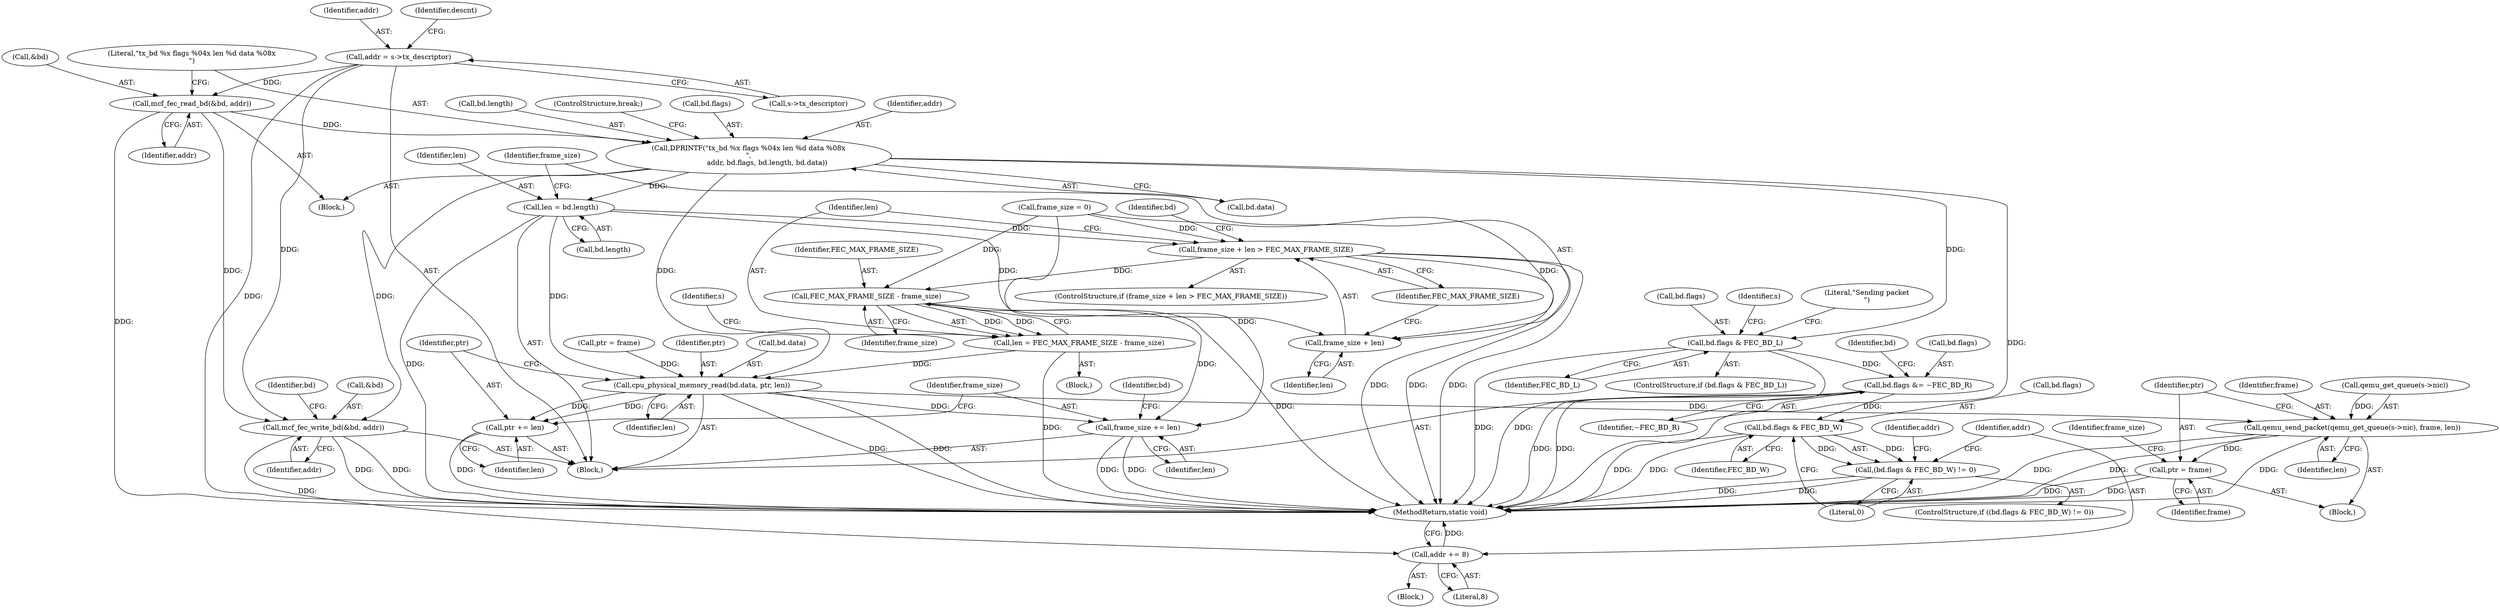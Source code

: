 digraph "0_qemu_070c4b92b8cd5390889716677a0b92444d6e087a@API" {
"1000138" [label="(Call,mcf_fec_read_bd(&bd, addr))"];
"1000127" [label="(Call,addr = s->tx_descriptor)"];
"1000142" [label="(Call,DPRINTF(\"tx_bd %x flags %04x len %d data %08x\n\",\n                 addr, bd.flags, bd.length, bd.data))"];
"1000155" [label="(Call,len = bd.length)"];
"1000161" [label="(Call,frame_size + len > FEC_MAX_FRAME_SIZE)"];
"1000169" [label="(Call,FEC_MAX_FRAME_SIZE - frame_size)"];
"1000167" [label="(Call,len = FEC_MAX_FRAME_SIZE - frame_size)"];
"1000177" [label="(Call,cpu_physical_memory_read(bd.data, ptr, len))"];
"1000183" [label="(Call,ptr += len)"];
"1000186" [label="(Call,frame_size += len)"];
"1000198" [label="(Call,qemu_send_packet(qemu_get_queue(s->nic), frame, len))"];
"1000205" [label="(Call,ptr = frame)"];
"1000162" [label="(Call,frame_size + len)"];
"1000190" [label="(Call,bd.flags & FEC_BD_L)"];
"1000221" [label="(Call,bd.flags &= ~FEC_BD_R)"];
"1000232" [label="(Call,bd.flags & FEC_BD_W)"];
"1000231" [label="(Call,(bd.flags & FEC_BD_W) != 0)"];
"1000226" [label="(Call,mcf_fec_write_bd(&bd, addr))"];
"1000246" [label="(Call,addr += 8)"];
"1000204" [label="(Identifier,len)"];
"1000197" [label="(Literal,\"Sending packet\n\")"];
"1000161" [label="(Call,frame_size + len > FEC_MAX_FRAME_SIZE)"];
"1000164" [label="(Identifier,len)"];
"1000225" [label="(Identifier,~FEC_BD_R)"];
"1000227" [label="(Call,&bd)"];
"1000138" [label="(Call,mcf_fec_read_bd(&bd, addr))"];
"1000170" [label="(Identifier,FEC_MAX_FRAME_SIZE)"];
"1000165" [label="(Identifier,FEC_MAX_FRAME_SIZE)"];
"1000160" [label="(ControlStructure,if (frame_size + len > FEC_MAX_FRAME_SIZE))"];
"1000191" [label="(Call,bd.flags)"];
"1000229" [label="(Identifier,addr)"];
"1000155" [label="(Call,len = bd.length)"];
"1000183" [label="(Call,ptr += len)"];
"1000203" [label="(Identifier,frame)"];
"1000141" [label="(Identifier,addr)"];
"1000137" [label="(Block,)"];
"1000195" [label="(Block,)"];
"1000163" [label="(Identifier,frame_size)"];
"1000234" [label="(Identifier,bd)"];
"1000182" [label="(Identifier,len)"];
"1000194" [label="(Identifier,FEC_BD_L)"];
"1000218" [label="(Identifier,s)"];
"1000245" [label="(Block,)"];
"1000156" [label="(Identifier,len)"];
"1000177" [label="(Call,cpu_physical_memory_read(bd.data, ptr, len))"];
"1000157" [label="(Call,bd.length)"];
"1000198" [label="(Call,qemu_send_packet(qemu_get_queue(s->nic), frame, len))"];
"1000236" [label="(Identifier,FEC_BD_W)"];
"1000127" [label="(Call,addr = s->tx_descriptor)"];
"1000144" [label="(Identifier,addr)"];
"1000179" [label="(Identifier,bd)"];
"1000228" [label="(Identifier,bd)"];
"1000145" [label="(Call,bd.flags)"];
"1000166" [label="(Block,)"];
"1000189" [label="(ControlStructure,if (bd.flags & FEC_BD_L))"];
"1000248" [label="(Literal,8)"];
"1000246" [label="(Call,addr += 8)"];
"1000154" [label="(ControlStructure,break;)"];
"1000106" [label="(Block,)"];
"1000209" [label="(Identifier,frame_size)"];
"1000190" [label="(Call,bd.flags & FEC_BD_L)"];
"1000181" [label="(Identifier,ptr)"];
"1000205" [label="(Call,ptr = frame)"];
"1000151" [label="(Call,bd.data)"];
"1000207" [label="(Identifier,frame)"];
"1000221" [label="(Call,bd.flags &= ~FEC_BD_R)"];
"1000129" [label="(Call,s->tx_descriptor)"];
"1000240" [label="(Identifier,addr)"];
"1000167" [label="(Call,len = FEC_MAX_FRAME_SIZE - frame_size)"];
"1000174" [label="(Identifier,s)"];
"1000188" [label="(Identifier,len)"];
"1000187" [label="(Identifier,frame_size)"];
"1000124" [label="(Call,frame_size = 0)"];
"1000199" [label="(Call,qemu_get_queue(s->nic))"];
"1000148" [label="(Call,bd.length)"];
"1000162" [label="(Call,frame_size + len)"];
"1000184" [label="(Identifier,ptr)"];
"1000192" [label="(Identifier,bd)"];
"1000226" [label="(Call,mcf_fec_write_bd(&bd, addr))"];
"1000178" [label="(Call,bd.data)"];
"1000142" [label="(Call,DPRINTF(\"tx_bd %x flags %04x len %d data %08x\n\",\n                 addr, bd.flags, bd.length, bd.data))"];
"1000185" [label="(Identifier,len)"];
"1000231" [label="(Call,(bd.flags & FEC_BD_W) != 0)"];
"1000169" [label="(Call,FEC_MAX_FRAME_SIZE - frame_size)"];
"1000233" [label="(Call,bd.flags)"];
"1000237" [label="(Literal,0)"];
"1000121" [label="(Call,ptr = frame)"];
"1000206" [label="(Identifier,ptr)"];
"1000143" [label="(Literal,\"tx_bd %x flags %04x len %d data %08x\n\")"];
"1000139" [label="(Call,&bd)"];
"1000128" [label="(Identifier,addr)"];
"1000171" [label="(Identifier,frame_size)"];
"1000186" [label="(Call,frame_size += len)"];
"1000230" [label="(ControlStructure,if ((bd.flags & FEC_BD_W) != 0))"];
"1000168" [label="(Identifier,len)"];
"1000247" [label="(Identifier,addr)"];
"1000249" [label="(MethodReturn,static void)"];
"1000222" [label="(Call,bd.flags)"];
"1000135" [label="(Identifier,descnt)"];
"1000232" [label="(Call,bd.flags & FEC_BD_W)"];
"1000138" -> "1000137"  [label="AST: "];
"1000138" -> "1000141"  [label="CFG: "];
"1000139" -> "1000138"  [label="AST: "];
"1000141" -> "1000138"  [label="AST: "];
"1000143" -> "1000138"  [label="CFG: "];
"1000138" -> "1000249"  [label="DDG: "];
"1000127" -> "1000138"  [label="DDG: "];
"1000138" -> "1000142"  [label="DDG: "];
"1000138" -> "1000226"  [label="DDG: "];
"1000127" -> "1000106"  [label="AST: "];
"1000127" -> "1000129"  [label="CFG: "];
"1000128" -> "1000127"  [label="AST: "];
"1000129" -> "1000127"  [label="AST: "];
"1000135" -> "1000127"  [label="CFG: "];
"1000127" -> "1000249"  [label="DDG: "];
"1000127" -> "1000226"  [label="DDG: "];
"1000142" -> "1000137"  [label="AST: "];
"1000142" -> "1000151"  [label="CFG: "];
"1000143" -> "1000142"  [label="AST: "];
"1000144" -> "1000142"  [label="AST: "];
"1000145" -> "1000142"  [label="AST: "];
"1000148" -> "1000142"  [label="AST: "];
"1000151" -> "1000142"  [label="AST: "];
"1000154" -> "1000142"  [label="CFG: "];
"1000142" -> "1000249"  [label="DDG: "];
"1000142" -> "1000155"  [label="DDG: "];
"1000142" -> "1000177"  [label="DDG: "];
"1000142" -> "1000190"  [label="DDG: "];
"1000142" -> "1000226"  [label="DDG: "];
"1000155" -> "1000106"  [label="AST: "];
"1000155" -> "1000157"  [label="CFG: "];
"1000156" -> "1000155"  [label="AST: "];
"1000157" -> "1000155"  [label="AST: "];
"1000163" -> "1000155"  [label="CFG: "];
"1000155" -> "1000249"  [label="DDG: "];
"1000155" -> "1000161"  [label="DDG: "];
"1000155" -> "1000162"  [label="DDG: "];
"1000155" -> "1000177"  [label="DDG: "];
"1000161" -> "1000160"  [label="AST: "];
"1000161" -> "1000165"  [label="CFG: "];
"1000162" -> "1000161"  [label="AST: "];
"1000165" -> "1000161"  [label="AST: "];
"1000168" -> "1000161"  [label="CFG: "];
"1000179" -> "1000161"  [label="CFG: "];
"1000161" -> "1000249"  [label="DDG: "];
"1000161" -> "1000249"  [label="DDG: "];
"1000161" -> "1000249"  [label="DDG: "];
"1000124" -> "1000161"  [label="DDG: "];
"1000161" -> "1000169"  [label="DDG: "];
"1000169" -> "1000167"  [label="AST: "];
"1000169" -> "1000171"  [label="CFG: "];
"1000170" -> "1000169"  [label="AST: "];
"1000171" -> "1000169"  [label="AST: "];
"1000167" -> "1000169"  [label="CFG: "];
"1000169" -> "1000249"  [label="DDG: "];
"1000169" -> "1000167"  [label="DDG: "];
"1000169" -> "1000167"  [label="DDG: "];
"1000124" -> "1000169"  [label="DDG: "];
"1000169" -> "1000186"  [label="DDG: "];
"1000167" -> "1000166"  [label="AST: "];
"1000168" -> "1000167"  [label="AST: "];
"1000174" -> "1000167"  [label="CFG: "];
"1000167" -> "1000249"  [label="DDG: "];
"1000167" -> "1000177"  [label="DDG: "];
"1000177" -> "1000106"  [label="AST: "];
"1000177" -> "1000182"  [label="CFG: "];
"1000178" -> "1000177"  [label="AST: "];
"1000181" -> "1000177"  [label="AST: "];
"1000182" -> "1000177"  [label="AST: "];
"1000184" -> "1000177"  [label="CFG: "];
"1000177" -> "1000249"  [label="DDG: "];
"1000177" -> "1000249"  [label="DDG: "];
"1000121" -> "1000177"  [label="DDG: "];
"1000177" -> "1000183"  [label="DDG: "];
"1000177" -> "1000183"  [label="DDG: "];
"1000177" -> "1000186"  [label="DDG: "];
"1000177" -> "1000198"  [label="DDG: "];
"1000183" -> "1000106"  [label="AST: "];
"1000183" -> "1000185"  [label="CFG: "];
"1000184" -> "1000183"  [label="AST: "];
"1000185" -> "1000183"  [label="AST: "];
"1000187" -> "1000183"  [label="CFG: "];
"1000183" -> "1000249"  [label="DDG: "];
"1000186" -> "1000106"  [label="AST: "];
"1000186" -> "1000188"  [label="CFG: "];
"1000187" -> "1000186"  [label="AST: "];
"1000188" -> "1000186"  [label="AST: "];
"1000192" -> "1000186"  [label="CFG: "];
"1000186" -> "1000249"  [label="DDG: "];
"1000186" -> "1000249"  [label="DDG: "];
"1000124" -> "1000186"  [label="DDG: "];
"1000198" -> "1000195"  [label="AST: "];
"1000198" -> "1000204"  [label="CFG: "];
"1000199" -> "1000198"  [label="AST: "];
"1000203" -> "1000198"  [label="AST: "];
"1000204" -> "1000198"  [label="AST: "];
"1000206" -> "1000198"  [label="CFG: "];
"1000198" -> "1000249"  [label="DDG: "];
"1000198" -> "1000249"  [label="DDG: "];
"1000198" -> "1000249"  [label="DDG: "];
"1000199" -> "1000198"  [label="DDG: "];
"1000198" -> "1000205"  [label="DDG: "];
"1000205" -> "1000195"  [label="AST: "];
"1000205" -> "1000207"  [label="CFG: "];
"1000206" -> "1000205"  [label="AST: "];
"1000207" -> "1000205"  [label="AST: "];
"1000209" -> "1000205"  [label="CFG: "];
"1000205" -> "1000249"  [label="DDG: "];
"1000205" -> "1000249"  [label="DDG: "];
"1000162" -> "1000164"  [label="CFG: "];
"1000163" -> "1000162"  [label="AST: "];
"1000164" -> "1000162"  [label="AST: "];
"1000165" -> "1000162"  [label="CFG: "];
"1000124" -> "1000162"  [label="DDG: "];
"1000190" -> "1000189"  [label="AST: "];
"1000190" -> "1000194"  [label="CFG: "];
"1000191" -> "1000190"  [label="AST: "];
"1000194" -> "1000190"  [label="AST: "];
"1000197" -> "1000190"  [label="CFG: "];
"1000218" -> "1000190"  [label="CFG: "];
"1000190" -> "1000249"  [label="DDG: "];
"1000190" -> "1000249"  [label="DDG: "];
"1000190" -> "1000221"  [label="DDG: "];
"1000221" -> "1000106"  [label="AST: "];
"1000221" -> "1000225"  [label="CFG: "];
"1000222" -> "1000221"  [label="AST: "];
"1000225" -> "1000221"  [label="AST: "];
"1000228" -> "1000221"  [label="CFG: "];
"1000221" -> "1000249"  [label="DDG: "];
"1000221" -> "1000249"  [label="DDG: "];
"1000221" -> "1000232"  [label="DDG: "];
"1000232" -> "1000231"  [label="AST: "];
"1000232" -> "1000236"  [label="CFG: "];
"1000233" -> "1000232"  [label="AST: "];
"1000236" -> "1000232"  [label="AST: "];
"1000237" -> "1000232"  [label="CFG: "];
"1000232" -> "1000249"  [label="DDG: "];
"1000232" -> "1000249"  [label="DDG: "];
"1000232" -> "1000231"  [label="DDG: "];
"1000232" -> "1000231"  [label="DDG: "];
"1000231" -> "1000230"  [label="AST: "];
"1000231" -> "1000237"  [label="CFG: "];
"1000237" -> "1000231"  [label="AST: "];
"1000240" -> "1000231"  [label="CFG: "];
"1000247" -> "1000231"  [label="CFG: "];
"1000231" -> "1000249"  [label="DDG: "];
"1000231" -> "1000249"  [label="DDG: "];
"1000226" -> "1000106"  [label="AST: "];
"1000226" -> "1000229"  [label="CFG: "];
"1000227" -> "1000226"  [label="AST: "];
"1000229" -> "1000226"  [label="AST: "];
"1000234" -> "1000226"  [label="CFG: "];
"1000226" -> "1000249"  [label="DDG: "];
"1000226" -> "1000249"  [label="DDG: "];
"1000226" -> "1000246"  [label="DDG: "];
"1000246" -> "1000245"  [label="AST: "];
"1000246" -> "1000248"  [label="CFG: "];
"1000247" -> "1000246"  [label="AST: "];
"1000248" -> "1000246"  [label="AST: "];
"1000249" -> "1000246"  [label="CFG: "];
"1000246" -> "1000249"  [label="DDG: "];
}
